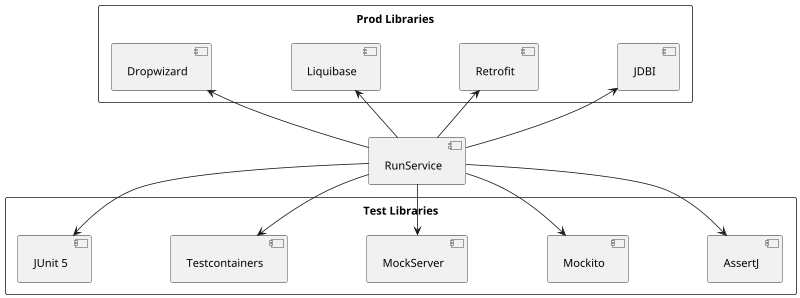 @startuml

scale 800 width
skinparam {
  nodesep 100
  padding 5
  monochrome true
}

component RunService

rectangle "Prod Libraries" {
    component Dropwizard
    component Liquibase
    component Retrofit
    component JDBI
}

RunService -u-> Dropwizard
RunService -u-> Liquibase
RunService -u-> Retrofit
RunService -u-> JDBI

rectangle "Test Libraries" {
    component AssertJ
    component Mockito
    component MockServer
    component Testcontainers
    component "JUnit 5" as JUnit
}

RunService -d-> JUnit
RunService -d-> Testcontainers
RunService -d-> MockServer
RunService -d-> Mockito
RunService -d-> AssertJ

@enduml